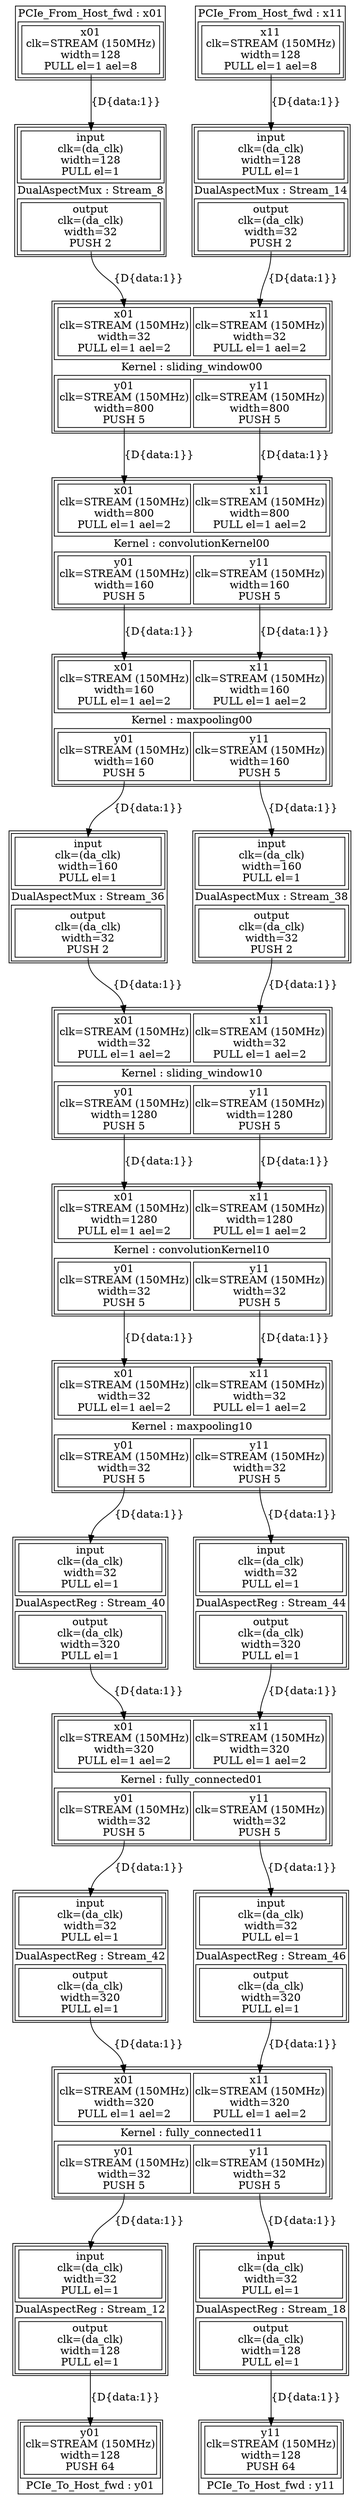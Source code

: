 digraph manager_compiler_graph {
convolutionKernel00[shape=plaintext, label=<<TABLE  BORDER="1" CELLPADDING="1" CELLSPACING="1"><TR><TD BGCOLOR="white" BORDER="0" PORT="inputs" ROWSPAN="1" COLSPAN="1"><TABLE  BORDER="1" CELLPADDING="1" CELLSPACING="4"><TR><TD BGCOLOR="white" BORDER="1" PORT="x01" ROWSPAN="1" COLSPAN="1">x01<BR/>clk=STREAM (150MHz)<BR/>width=800<BR/>PULL el=1 ael=2</TD><TD BGCOLOR="white" BORDER="1" PORT="x11" ROWSPAN="1" COLSPAN="1">x11<BR/>clk=STREAM (150MHz)<BR/>width=800<BR/>PULL el=1 ael=2</TD></TR></TABLE></TD></TR><TR><TD BGCOLOR="white" BORDER="0" PORT="node_info" ROWSPAN="1" COLSPAN="1">Kernel : convolutionKernel00</TD></TR><TR><TD BGCOLOR="white" BORDER="0" PORT="outputs" ROWSPAN="1" COLSPAN="1"><TABLE  BORDER="1" CELLPADDING="1" CELLSPACING="4"><TR><TD BGCOLOR="white" BORDER="1" PORT="y01" ROWSPAN="1" COLSPAN="1">y01<BR/>clk=STREAM (150MHz)<BR/>width=160<BR/>PUSH 5</TD><TD BGCOLOR="white" BORDER="1" PORT="y11" ROWSPAN="1" COLSPAN="1">y11<BR/>clk=STREAM (150MHz)<BR/>width=160<BR/>PUSH 5</TD></TR></TABLE></TD></TR></TABLE>>];
maxpooling00[shape=plaintext, label=<<TABLE  BORDER="1" CELLPADDING="1" CELLSPACING="1"><TR><TD BGCOLOR="white" BORDER="0" PORT="inputs" ROWSPAN="1" COLSPAN="1"><TABLE  BORDER="1" CELLPADDING="1" CELLSPACING="4"><TR><TD BGCOLOR="white" BORDER="1" PORT="x01" ROWSPAN="1" COLSPAN="1">x01<BR/>clk=STREAM (150MHz)<BR/>width=160<BR/>PULL el=1 ael=2</TD><TD BGCOLOR="white" BORDER="1" PORT="x11" ROWSPAN="1" COLSPAN="1">x11<BR/>clk=STREAM (150MHz)<BR/>width=160<BR/>PULL el=1 ael=2</TD></TR></TABLE></TD></TR><TR><TD BGCOLOR="white" BORDER="0" PORT="node_info" ROWSPAN="1" COLSPAN="1">Kernel : maxpooling00</TD></TR><TR><TD BGCOLOR="white" BORDER="0" PORT="outputs" ROWSPAN="1" COLSPAN="1"><TABLE  BORDER="1" CELLPADDING="1" CELLSPACING="4"><TR><TD BGCOLOR="white" BORDER="1" PORT="y01" ROWSPAN="1" COLSPAN="1">y01<BR/>clk=STREAM (150MHz)<BR/>width=160<BR/>PUSH 5</TD><TD BGCOLOR="white" BORDER="1" PORT="y11" ROWSPAN="1" COLSPAN="1">y11<BR/>clk=STREAM (150MHz)<BR/>width=160<BR/>PUSH 5</TD></TR></TABLE></TD></TR></TABLE>>];
sliding_window00[shape=plaintext, label=<<TABLE  BORDER="1" CELLPADDING="1" CELLSPACING="1"><TR><TD BGCOLOR="white" BORDER="0" PORT="inputs" ROWSPAN="1" COLSPAN="1"><TABLE  BORDER="1" CELLPADDING="1" CELLSPACING="4"><TR><TD BGCOLOR="white" BORDER="1" PORT="x01" ROWSPAN="1" COLSPAN="1">x01<BR/>clk=STREAM (150MHz)<BR/>width=32<BR/>PULL el=1 ael=2</TD><TD BGCOLOR="white" BORDER="1" PORT="x11" ROWSPAN="1" COLSPAN="1">x11<BR/>clk=STREAM (150MHz)<BR/>width=32<BR/>PULL el=1 ael=2</TD></TR></TABLE></TD></TR><TR><TD BGCOLOR="white" BORDER="0" PORT="node_info" ROWSPAN="1" COLSPAN="1">Kernel : sliding_window00</TD></TR><TR><TD BGCOLOR="white" BORDER="0" PORT="outputs" ROWSPAN="1" COLSPAN="1"><TABLE  BORDER="1" CELLPADDING="1" CELLSPACING="4"><TR><TD BGCOLOR="white" BORDER="1" PORT="y01" ROWSPAN="1" COLSPAN="1">y01<BR/>clk=STREAM (150MHz)<BR/>width=800<BR/>PUSH 5</TD><TD BGCOLOR="white" BORDER="1" PORT="y11" ROWSPAN="1" COLSPAN="1">y11<BR/>clk=STREAM (150MHz)<BR/>width=800<BR/>PUSH 5</TD></TR></TABLE></TD></TR></TABLE>>];
fully_connected01[shape=plaintext, label=<<TABLE  BORDER="1" CELLPADDING="1" CELLSPACING="1"><TR><TD BGCOLOR="white" BORDER="0" PORT="inputs" ROWSPAN="1" COLSPAN="1"><TABLE  BORDER="1" CELLPADDING="1" CELLSPACING="4"><TR><TD BGCOLOR="white" BORDER="1" PORT="x01" ROWSPAN="1" COLSPAN="1">x01<BR/>clk=STREAM (150MHz)<BR/>width=320<BR/>PULL el=1 ael=2</TD><TD BGCOLOR="white" BORDER="1" PORT="x11" ROWSPAN="1" COLSPAN="1">x11<BR/>clk=STREAM (150MHz)<BR/>width=320<BR/>PULL el=1 ael=2</TD></TR></TABLE></TD></TR><TR><TD BGCOLOR="white" BORDER="0" PORT="node_info" ROWSPAN="1" COLSPAN="1">Kernel : fully_connected01</TD></TR><TR><TD BGCOLOR="white" BORDER="0" PORT="outputs" ROWSPAN="1" COLSPAN="1"><TABLE  BORDER="1" CELLPADDING="1" CELLSPACING="4"><TR><TD BGCOLOR="white" BORDER="1" PORT="y01" ROWSPAN="1" COLSPAN="1">y01<BR/>clk=STREAM (150MHz)<BR/>width=32<BR/>PUSH 5</TD><TD BGCOLOR="white" BORDER="1" PORT="y11" ROWSPAN="1" COLSPAN="1">y11<BR/>clk=STREAM (150MHz)<BR/>width=32<BR/>PUSH 5</TD></TR></TABLE></TD></TR></TABLE>>];
convolutionKernel10[shape=plaintext, label=<<TABLE  BORDER="1" CELLPADDING="1" CELLSPACING="1"><TR><TD BGCOLOR="white" BORDER="0" PORT="inputs" ROWSPAN="1" COLSPAN="1"><TABLE  BORDER="1" CELLPADDING="1" CELLSPACING="4"><TR><TD BGCOLOR="white" BORDER="1" PORT="x01" ROWSPAN="1" COLSPAN="1">x01<BR/>clk=STREAM (150MHz)<BR/>width=1280<BR/>PULL el=1 ael=2</TD><TD BGCOLOR="white" BORDER="1" PORT="x11" ROWSPAN="1" COLSPAN="1">x11<BR/>clk=STREAM (150MHz)<BR/>width=1280<BR/>PULL el=1 ael=2</TD></TR></TABLE></TD></TR><TR><TD BGCOLOR="white" BORDER="0" PORT="node_info" ROWSPAN="1" COLSPAN="1">Kernel : convolutionKernel10</TD></TR><TR><TD BGCOLOR="white" BORDER="0" PORT="outputs" ROWSPAN="1" COLSPAN="1"><TABLE  BORDER="1" CELLPADDING="1" CELLSPACING="4"><TR><TD BGCOLOR="white" BORDER="1" PORT="y01" ROWSPAN="1" COLSPAN="1">y01<BR/>clk=STREAM (150MHz)<BR/>width=32<BR/>PUSH 5</TD><TD BGCOLOR="white" BORDER="1" PORT="y11" ROWSPAN="1" COLSPAN="1">y11<BR/>clk=STREAM (150MHz)<BR/>width=32<BR/>PUSH 5</TD></TR></TABLE></TD></TR></TABLE>>];
maxpooling10[shape=plaintext, label=<<TABLE  BORDER="1" CELLPADDING="1" CELLSPACING="1"><TR><TD BGCOLOR="white" BORDER="0" PORT="inputs" ROWSPAN="1" COLSPAN="1"><TABLE  BORDER="1" CELLPADDING="1" CELLSPACING="4"><TR><TD BGCOLOR="white" BORDER="1" PORT="x01" ROWSPAN="1" COLSPAN="1">x01<BR/>clk=STREAM (150MHz)<BR/>width=32<BR/>PULL el=1 ael=2</TD><TD BGCOLOR="white" BORDER="1" PORT="x11" ROWSPAN="1" COLSPAN="1">x11<BR/>clk=STREAM (150MHz)<BR/>width=32<BR/>PULL el=1 ael=2</TD></TR></TABLE></TD></TR><TR><TD BGCOLOR="white" BORDER="0" PORT="node_info" ROWSPAN="1" COLSPAN="1">Kernel : maxpooling10</TD></TR><TR><TD BGCOLOR="white" BORDER="0" PORT="outputs" ROWSPAN="1" COLSPAN="1"><TABLE  BORDER="1" CELLPADDING="1" CELLSPACING="4"><TR><TD BGCOLOR="white" BORDER="1" PORT="y01" ROWSPAN="1" COLSPAN="1">y01<BR/>clk=STREAM (150MHz)<BR/>width=32<BR/>PUSH 5</TD><TD BGCOLOR="white" BORDER="1" PORT="y11" ROWSPAN="1" COLSPAN="1">y11<BR/>clk=STREAM (150MHz)<BR/>width=32<BR/>PUSH 5</TD></TR></TABLE></TD></TR></TABLE>>];
sliding_window10[shape=plaintext, label=<<TABLE  BORDER="1" CELLPADDING="1" CELLSPACING="1"><TR><TD BGCOLOR="white" BORDER="0" PORT="inputs" ROWSPAN="1" COLSPAN="1"><TABLE  BORDER="1" CELLPADDING="1" CELLSPACING="4"><TR><TD BGCOLOR="white" BORDER="1" PORT="x01" ROWSPAN="1" COLSPAN="1">x01<BR/>clk=STREAM (150MHz)<BR/>width=32<BR/>PULL el=1 ael=2</TD><TD BGCOLOR="white" BORDER="1" PORT="x11" ROWSPAN="1" COLSPAN="1">x11<BR/>clk=STREAM (150MHz)<BR/>width=32<BR/>PULL el=1 ael=2</TD></TR></TABLE></TD></TR><TR><TD BGCOLOR="white" BORDER="0" PORT="node_info" ROWSPAN="1" COLSPAN="1">Kernel : sliding_window10</TD></TR><TR><TD BGCOLOR="white" BORDER="0" PORT="outputs" ROWSPAN="1" COLSPAN="1"><TABLE  BORDER="1" CELLPADDING="1" CELLSPACING="4"><TR><TD BGCOLOR="white" BORDER="1" PORT="y01" ROWSPAN="1" COLSPAN="1">y01<BR/>clk=STREAM (150MHz)<BR/>width=1280<BR/>PUSH 5</TD><TD BGCOLOR="white" BORDER="1" PORT="y11" ROWSPAN="1" COLSPAN="1">y11<BR/>clk=STREAM (150MHz)<BR/>width=1280<BR/>PUSH 5</TD></TR></TABLE></TD></TR></TABLE>>];
fully_connected11[shape=plaintext, label=<<TABLE  BORDER="1" CELLPADDING="1" CELLSPACING="1"><TR><TD BGCOLOR="white" BORDER="0" PORT="inputs" ROWSPAN="1" COLSPAN="1"><TABLE  BORDER="1" CELLPADDING="1" CELLSPACING="4"><TR><TD BGCOLOR="white" BORDER="1" PORT="x01" ROWSPAN="1" COLSPAN="1">x01<BR/>clk=STREAM (150MHz)<BR/>width=320<BR/>PULL el=1 ael=2</TD><TD BGCOLOR="white" BORDER="1" PORT="x11" ROWSPAN="1" COLSPAN="1">x11<BR/>clk=STREAM (150MHz)<BR/>width=320<BR/>PULL el=1 ael=2</TD></TR></TABLE></TD></TR><TR><TD BGCOLOR="white" BORDER="0" PORT="node_info" ROWSPAN="1" COLSPAN="1">Kernel : fully_connected11</TD></TR><TR><TD BGCOLOR="white" BORDER="0" PORT="outputs" ROWSPAN="1" COLSPAN="1"><TABLE  BORDER="1" CELLPADDING="1" CELLSPACING="4"><TR><TD BGCOLOR="white" BORDER="1" PORT="y01" ROWSPAN="1" COLSPAN="1">y01<BR/>clk=STREAM (150MHz)<BR/>width=32<BR/>PUSH 5</TD><TD BGCOLOR="white" BORDER="1" PORT="y11" ROWSPAN="1" COLSPAN="1">y11<BR/>clk=STREAM (150MHz)<BR/>width=32<BR/>PUSH 5</TD></TR></TABLE></TD></TR></TABLE>>];
x01[shape=plaintext, label=<<TABLE  BORDER="1" CELLPADDING="1" CELLSPACING="1"><TR><TD BGCOLOR="white" BORDER="0" PORT="node_info" ROWSPAN="1" COLSPAN="1">PCIe_From_Host_fwd : x01</TD></TR><TR><TD BGCOLOR="white" BORDER="0" PORT="outputs" ROWSPAN="1" COLSPAN="1"><TABLE  BORDER="1" CELLPADDING="1" CELLSPACING="4"><TR><TD BGCOLOR="white" BORDER="1" PORT="x01" ROWSPAN="1" COLSPAN="1">x01<BR/>clk=STREAM (150MHz)<BR/>width=128<BR/>PULL el=1 ael=8</TD></TR></TABLE></TD></TR></TABLE>>];
y01[shape=plaintext, label=<<TABLE  BORDER="1" CELLPADDING="1" CELLSPACING="1"><TR><TD BGCOLOR="white" BORDER="0" PORT="inputs" ROWSPAN="1" COLSPAN="1"><TABLE  BORDER="1" CELLPADDING="1" CELLSPACING="4"><TR><TD BGCOLOR="white" BORDER="1" PORT="y01" ROWSPAN="1" COLSPAN="1">y01<BR/>clk=STREAM (150MHz)<BR/>width=128<BR/>PUSH 64</TD></TR></TABLE></TD></TR><TR><TD BGCOLOR="white" BORDER="0" PORT="node_info" ROWSPAN="1" COLSPAN="1">PCIe_To_Host_fwd : y01</TD></TR></TABLE>>];
x11[shape=plaintext, label=<<TABLE  BORDER="1" CELLPADDING="1" CELLSPACING="1"><TR><TD BGCOLOR="white" BORDER="0" PORT="node_info" ROWSPAN="1" COLSPAN="1">PCIe_From_Host_fwd : x11</TD></TR><TR><TD BGCOLOR="white" BORDER="0" PORT="outputs" ROWSPAN="1" COLSPAN="1"><TABLE  BORDER="1" CELLPADDING="1" CELLSPACING="4"><TR><TD BGCOLOR="white" BORDER="1" PORT="x11" ROWSPAN="1" COLSPAN="1">x11<BR/>clk=STREAM (150MHz)<BR/>width=128<BR/>PULL el=1 ael=8</TD></TR></TABLE></TD></TR></TABLE>>];
y11[shape=plaintext, label=<<TABLE  BORDER="1" CELLPADDING="1" CELLSPACING="1"><TR><TD BGCOLOR="white" BORDER="0" PORT="inputs" ROWSPAN="1" COLSPAN="1"><TABLE  BORDER="1" CELLPADDING="1" CELLSPACING="4"><TR><TD BGCOLOR="white" BORDER="1" PORT="y11" ROWSPAN="1" COLSPAN="1">y11<BR/>clk=STREAM (150MHz)<BR/>width=128<BR/>PUSH 64</TD></TR></TABLE></TD></TR><TR><TD BGCOLOR="white" BORDER="0" PORT="node_info" ROWSPAN="1" COLSPAN="1">PCIe_To_Host_fwd : y11</TD></TR></TABLE>>];
Stream_8[shape=plaintext, label=<<TABLE  BORDER="1" CELLPADDING="1" CELLSPACING="1"><TR><TD BGCOLOR="white" BORDER="0" PORT="inputs" ROWSPAN="1" COLSPAN="1"><TABLE  BORDER="1" CELLPADDING="1" CELLSPACING="4"><TR><TD BGCOLOR="white" BORDER="1" PORT="input" ROWSPAN="1" COLSPAN="1">input<BR/>clk=(da_clk)<BR/>width=128<BR/>PULL el=1</TD></TR></TABLE></TD></TR><TR><TD BGCOLOR="white" BORDER="0" PORT="node_info" ROWSPAN="1" COLSPAN="1">DualAspectMux : Stream_8</TD></TR><TR><TD BGCOLOR="white" BORDER="0" PORT="outputs" ROWSPAN="1" COLSPAN="1"><TABLE  BORDER="1" CELLPADDING="1" CELLSPACING="4"><TR><TD BGCOLOR="white" BORDER="1" PORT="output" ROWSPAN="1" COLSPAN="1">output<BR/>clk=(da_clk)<BR/>width=32<BR/>PUSH 2</TD></TR></TABLE></TD></TR></TABLE>>];
Stream_14[shape=plaintext, label=<<TABLE  BORDER="1" CELLPADDING="1" CELLSPACING="1"><TR><TD BGCOLOR="white" BORDER="0" PORT="inputs" ROWSPAN="1" COLSPAN="1"><TABLE  BORDER="1" CELLPADDING="1" CELLSPACING="4"><TR><TD BGCOLOR="white" BORDER="1" PORT="input" ROWSPAN="1" COLSPAN="1">input<BR/>clk=(da_clk)<BR/>width=128<BR/>PULL el=1</TD></TR></TABLE></TD></TR><TR><TD BGCOLOR="white" BORDER="0" PORT="node_info" ROWSPAN="1" COLSPAN="1">DualAspectMux : Stream_14</TD></TR><TR><TD BGCOLOR="white" BORDER="0" PORT="outputs" ROWSPAN="1" COLSPAN="1"><TABLE  BORDER="1" CELLPADDING="1" CELLSPACING="4"><TR><TD BGCOLOR="white" BORDER="1" PORT="output" ROWSPAN="1" COLSPAN="1">output<BR/>clk=(da_clk)<BR/>width=32<BR/>PUSH 2</TD></TR></TABLE></TD></TR></TABLE>>];
Stream_36[shape=plaintext, label=<<TABLE  BORDER="1" CELLPADDING="1" CELLSPACING="1"><TR><TD BGCOLOR="white" BORDER="0" PORT="inputs" ROWSPAN="1" COLSPAN="1"><TABLE  BORDER="1" CELLPADDING="1" CELLSPACING="4"><TR><TD BGCOLOR="white" BORDER="1" PORT="input" ROWSPAN="1" COLSPAN="1">input<BR/>clk=(da_clk)<BR/>width=160<BR/>PULL el=1</TD></TR></TABLE></TD></TR><TR><TD BGCOLOR="white" BORDER="0" PORT="node_info" ROWSPAN="1" COLSPAN="1">DualAspectMux : Stream_36</TD></TR><TR><TD BGCOLOR="white" BORDER="0" PORT="outputs" ROWSPAN="1" COLSPAN="1"><TABLE  BORDER="1" CELLPADDING="1" CELLSPACING="4"><TR><TD BGCOLOR="white" BORDER="1" PORT="output" ROWSPAN="1" COLSPAN="1">output<BR/>clk=(da_clk)<BR/>width=32<BR/>PUSH 2</TD></TR></TABLE></TD></TR></TABLE>>];
Stream_38[shape=plaintext, label=<<TABLE  BORDER="1" CELLPADDING="1" CELLSPACING="1"><TR><TD BGCOLOR="white" BORDER="0" PORT="inputs" ROWSPAN="1" COLSPAN="1"><TABLE  BORDER="1" CELLPADDING="1" CELLSPACING="4"><TR><TD BGCOLOR="white" BORDER="1" PORT="input" ROWSPAN="1" COLSPAN="1">input<BR/>clk=(da_clk)<BR/>width=160<BR/>PULL el=1</TD></TR></TABLE></TD></TR><TR><TD BGCOLOR="white" BORDER="0" PORT="node_info" ROWSPAN="1" COLSPAN="1">DualAspectMux : Stream_38</TD></TR><TR><TD BGCOLOR="white" BORDER="0" PORT="outputs" ROWSPAN="1" COLSPAN="1"><TABLE  BORDER="1" CELLPADDING="1" CELLSPACING="4"><TR><TD BGCOLOR="white" BORDER="1" PORT="output" ROWSPAN="1" COLSPAN="1">output<BR/>clk=(da_clk)<BR/>width=32<BR/>PUSH 2</TD></TR></TABLE></TD></TR></TABLE>>];
Stream_40[shape=plaintext, label=<<TABLE  BORDER="1" CELLPADDING="1" CELLSPACING="1"><TR><TD BGCOLOR="white" BORDER="0" PORT="inputs" ROWSPAN="1" COLSPAN="1"><TABLE  BORDER="1" CELLPADDING="1" CELLSPACING="4"><TR><TD BGCOLOR="white" BORDER="1" PORT="input" ROWSPAN="1" COLSPAN="1">input<BR/>clk=(da_clk)<BR/>width=32<BR/>PULL el=1</TD></TR></TABLE></TD></TR><TR><TD BGCOLOR="white" BORDER="0" PORT="node_info" ROWSPAN="1" COLSPAN="1">DualAspectReg : Stream_40</TD></TR><TR><TD BGCOLOR="white" BORDER="0" PORT="outputs" ROWSPAN="1" COLSPAN="1"><TABLE  BORDER="1" CELLPADDING="1" CELLSPACING="4"><TR><TD BGCOLOR="white" BORDER="1" PORT="output" ROWSPAN="1" COLSPAN="1">output<BR/>clk=(da_clk)<BR/>width=320<BR/>PULL el=1</TD></TR></TABLE></TD></TR></TABLE>>];
Stream_44[shape=plaintext, label=<<TABLE  BORDER="1" CELLPADDING="1" CELLSPACING="1"><TR><TD BGCOLOR="white" BORDER="0" PORT="inputs" ROWSPAN="1" COLSPAN="1"><TABLE  BORDER="1" CELLPADDING="1" CELLSPACING="4"><TR><TD BGCOLOR="white" BORDER="1" PORT="input" ROWSPAN="1" COLSPAN="1">input<BR/>clk=(da_clk)<BR/>width=32<BR/>PULL el=1</TD></TR></TABLE></TD></TR><TR><TD BGCOLOR="white" BORDER="0" PORT="node_info" ROWSPAN="1" COLSPAN="1">DualAspectReg : Stream_44</TD></TR><TR><TD BGCOLOR="white" BORDER="0" PORT="outputs" ROWSPAN="1" COLSPAN="1"><TABLE  BORDER="1" CELLPADDING="1" CELLSPACING="4"><TR><TD BGCOLOR="white" BORDER="1" PORT="output" ROWSPAN="1" COLSPAN="1">output<BR/>clk=(da_clk)<BR/>width=320<BR/>PULL el=1</TD></TR></TABLE></TD></TR></TABLE>>];
Stream_42[shape=plaintext, label=<<TABLE  BORDER="1" CELLPADDING="1" CELLSPACING="1"><TR><TD BGCOLOR="white" BORDER="0" PORT="inputs" ROWSPAN="1" COLSPAN="1"><TABLE  BORDER="1" CELLPADDING="1" CELLSPACING="4"><TR><TD BGCOLOR="white" BORDER="1" PORT="input" ROWSPAN="1" COLSPAN="1">input<BR/>clk=(da_clk)<BR/>width=32<BR/>PULL el=1</TD></TR></TABLE></TD></TR><TR><TD BGCOLOR="white" BORDER="0" PORT="node_info" ROWSPAN="1" COLSPAN="1">DualAspectReg : Stream_42</TD></TR><TR><TD BGCOLOR="white" BORDER="0" PORT="outputs" ROWSPAN="1" COLSPAN="1"><TABLE  BORDER="1" CELLPADDING="1" CELLSPACING="4"><TR><TD BGCOLOR="white" BORDER="1" PORT="output" ROWSPAN="1" COLSPAN="1">output<BR/>clk=(da_clk)<BR/>width=320<BR/>PULL el=1</TD></TR></TABLE></TD></TR></TABLE>>];
Stream_46[shape=plaintext, label=<<TABLE  BORDER="1" CELLPADDING="1" CELLSPACING="1"><TR><TD BGCOLOR="white" BORDER="0" PORT="inputs" ROWSPAN="1" COLSPAN="1"><TABLE  BORDER="1" CELLPADDING="1" CELLSPACING="4"><TR><TD BGCOLOR="white" BORDER="1" PORT="input" ROWSPAN="1" COLSPAN="1">input<BR/>clk=(da_clk)<BR/>width=32<BR/>PULL el=1</TD></TR></TABLE></TD></TR><TR><TD BGCOLOR="white" BORDER="0" PORT="node_info" ROWSPAN="1" COLSPAN="1">DualAspectReg : Stream_46</TD></TR><TR><TD BGCOLOR="white" BORDER="0" PORT="outputs" ROWSPAN="1" COLSPAN="1"><TABLE  BORDER="1" CELLPADDING="1" CELLSPACING="4"><TR><TD BGCOLOR="white" BORDER="1" PORT="output" ROWSPAN="1" COLSPAN="1">output<BR/>clk=(da_clk)<BR/>width=320<BR/>PULL el=1</TD></TR></TABLE></TD></TR></TABLE>>];
Stream_12[shape=plaintext, label=<<TABLE  BORDER="1" CELLPADDING="1" CELLSPACING="1"><TR><TD BGCOLOR="white" BORDER="0" PORT="inputs" ROWSPAN="1" COLSPAN="1"><TABLE  BORDER="1" CELLPADDING="1" CELLSPACING="4"><TR><TD BGCOLOR="white" BORDER="1" PORT="input" ROWSPAN="1" COLSPAN="1">input<BR/>clk=(da_clk)<BR/>width=32<BR/>PULL el=1</TD></TR></TABLE></TD></TR><TR><TD BGCOLOR="white" BORDER="0" PORT="node_info" ROWSPAN="1" COLSPAN="1">DualAspectReg : Stream_12</TD></TR><TR><TD BGCOLOR="white" BORDER="0" PORT="outputs" ROWSPAN="1" COLSPAN="1"><TABLE  BORDER="1" CELLPADDING="1" CELLSPACING="4"><TR><TD BGCOLOR="white" BORDER="1" PORT="output" ROWSPAN="1" COLSPAN="1">output<BR/>clk=(da_clk)<BR/>width=128<BR/>PULL el=1</TD></TR></TABLE></TD></TR></TABLE>>];
Stream_18[shape=plaintext, label=<<TABLE  BORDER="1" CELLPADDING="1" CELLSPACING="1"><TR><TD BGCOLOR="white" BORDER="0" PORT="inputs" ROWSPAN="1" COLSPAN="1"><TABLE  BORDER="1" CELLPADDING="1" CELLSPACING="4"><TR><TD BGCOLOR="white" BORDER="1" PORT="input" ROWSPAN="1" COLSPAN="1">input<BR/>clk=(da_clk)<BR/>width=32<BR/>PULL el=1</TD></TR></TABLE></TD></TR><TR><TD BGCOLOR="white" BORDER="0" PORT="node_info" ROWSPAN="1" COLSPAN="1">DualAspectReg : Stream_18</TD></TR><TR><TD BGCOLOR="white" BORDER="0" PORT="outputs" ROWSPAN="1" COLSPAN="1"><TABLE  BORDER="1" CELLPADDING="1" CELLSPACING="4"><TR><TD BGCOLOR="white" BORDER="1" PORT="output" ROWSPAN="1" COLSPAN="1">output<BR/>clk=(da_clk)<BR/>width=128<BR/>PULL el=1</TD></TR></TABLE></TD></TR></TABLE>>];
x01 -> Stream_8 [headport="input" tailport="x01" label="{D{data:1}}"]
fully_connected11 -> Stream_12 [headport="input" tailport="y01" label="{D{data:1}}"]
x11 -> Stream_14 [headport="input" tailport="x11" label="{D{data:1}}"]
fully_connected11 -> Stream_18 [headport="input" tailport="y11" label="{D{data:1}}"]
sliding_window00 -> convolutionKernel00 [headport="x01" tailport="y01" label="{D{data:1}}"]
convolutionKernel00 -> maxpooling00 [headport="x01" tailport="y01" label="{D{data:1}}"]
sliding_window10 -> convolutionKernel10 [headport="x01" tailport="y01" label="{D{data:1}}"]
convolutionKernel10 -> maxpooling10 [headport="x01" tailport="y01" label="{D{data:1}}"]
sliding_window00 -> convolutionKernel00 [headport="x11" tailport="y11" label="{D{data:1}}"]
convolutionKernel00 -> maxpooling00 [headport="x11" tailport="y11" label="{D{data:1}}"]
sliding_window10 -> convolutionKernel10 [headport="x11" tailport="y11" label="{D{data:1}}"]
convolutionKernel10 -> maxpooling10 [headport="x11" tailport="y11" label="{D{data:1}}"]
maxpooling00 -> Stream_36 [headport="input" tailport="y01" label="{D{data:1}}"]
maxpooling00 -> Stream_38 [headport="input" tailport="y11" label="{D{data:1}}"]
maxpooling10 -> Stream_40 [headport="input" tailport="y01" label="{D{data:1}}"]
fully_connected01 -> Stream_42 [headport="input" tailport="y01" label="{D{data:1}}"]
maxpooling10 -> Stream_44 [headport="input" tailport="y11" label="{D{data:1}}"]
fully_connected01 -> Stream_46 [headport="input" tailport="y11" label="{D{data:1}}"]
Stream_8 -> sliding_window00 [headport="x01" tailport="output" label="{D{data:1}}"]
Stream_14 -> sliding_window00 [headport="x11" tailport="output" label="{D{data:1}}"]
Stream_36 -> sliding_window10 [headport="x01" tailport="output" label="{D{data:1}}"]
Stream_38 -> sliding_window10 [headport="x11" tailport="output" label="{D{data:1}}"]
Stream_40 -> fully_connected01 [headport="x01" tailport="output" label="{D{data:1}}"]
Stream_44 -> fully_connected01 [headport="x11" tailport="output" label="{D{data:1}}"]
Stream_42 -> fully_connected11 [headport="x01" tailport="output" label="{D{data:1}}"]
Stream_46 -> fully_connected11 [headport="x11" tailport="output" label="{D{data:1}}"]
Stream_12 -> y01 [headport="y01" tailport="output" label="{D{data:1}}"]
Stream_18 -> y11 [headport="y11" tailport="output" label="{D{data:1}}"]
}

